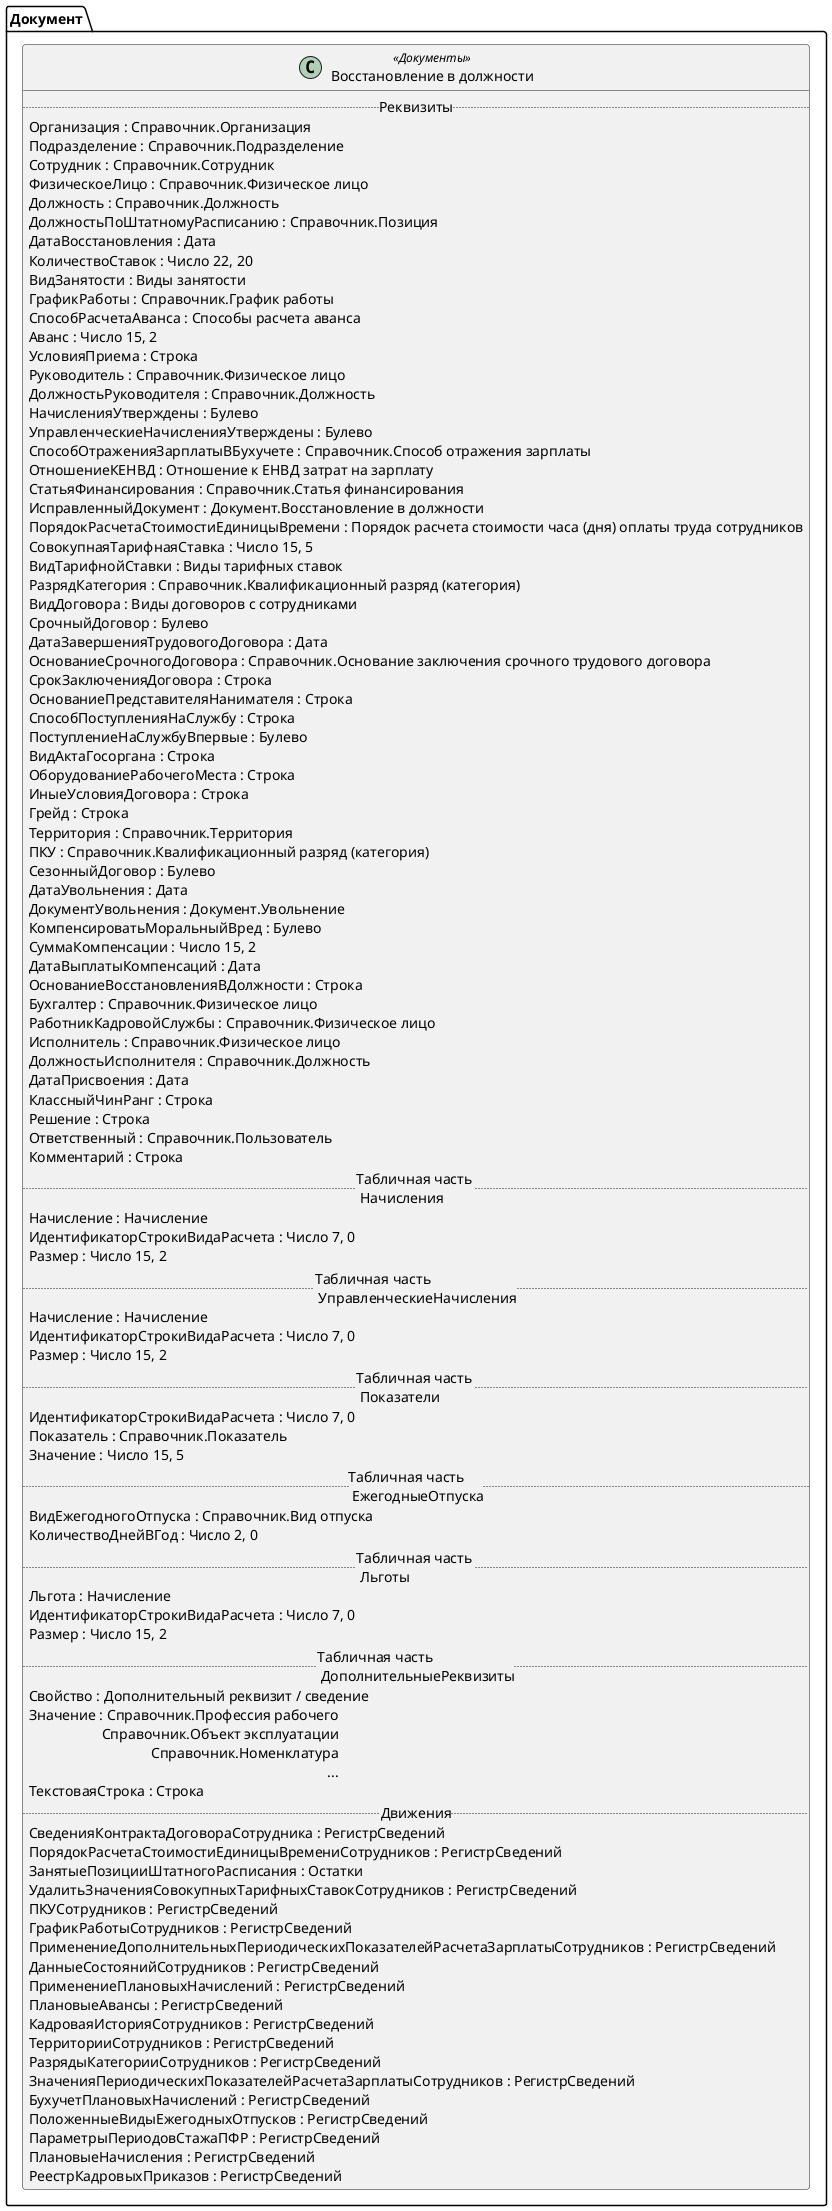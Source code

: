 ﻿@startuml ВосстановлениеВДолжности
'!include templates.wsd
'..\include templates.wsd
class Документ.ВосстановлениеВДолжности as "Восстановление в должности" <<Документы>>
{
..Реквизиты..
Организация : Справочник.Организация
Подразделение : Справочник.Подразделение
Сотрудник : Справочник.Сотрудник
ФизическоеЛицо : Справочник.Физическое лицо
Должность : Справочник.Должность
ДолжностьПоШтатномуРасписанию : Справочник.Позиция
ДатаВосстановления : Дата
КоличествоСтавок : Число 22, 20
ВидЗанятости : Виды занятости
ГрафикРаботы : Справочник.График работы
СпособРасчетаАванса : Способы расчета аванса
Аванс : Число 15, 2
УсловияПриема : Строка
Руководитель : Справочник.Физическое лицо
ДолжностьРуководителя : Справочник.Должность
НачисленияУтверждены : Булево
УправленческиеНачисленияУтверждены : Булево
СпособОтраженияЗарплатыВБухучете : Справочник.Способ отражения зарплаты
ОтношениеКЕНВД : Отношение к ЕНВД затрат на зарплату
СтатьяФинансирования : Справочник.Статья финансирования
ИсправленныйДокумент : Документ.Восстановление в должности
ПорядокРасчетаСтоимостиЕдиницыВремени : Порядок расчета стоимости часа (дня) оплаты труда сотрудников
СовокупнаяТарифнаяСтавка : Число 15, 5
ВидТарифнойСтавки : Виды тарифных ставок
РазрядКатегория : Справочник.Квалификационный разряд (категория)
ВидДоговора : Виды договоров с сотрудниками
СрочныйДоговор : Булево
ДатаЗавершенияТрудовогоДоговора : Дата
ОснованиеСрочногоДоговора : Справочник.Основание заключения срочного трудового договора
СрокЗаключенияДоговора : Строка
ОснованиеПредставителяНанимателя : Строка
СпособПоступленияНаСлужбу : Строка
ПоступлениеНаСлужбуВпервые : Булево
ВидАктаГосоргана : Строка
ОборудованиеРабочегоМеста : Строка
ИныеУсловияДоговора : Строка
Грейд : Строка
Территория : Справочник.Территория
ПКУ : Справочник.Квалификационный разряд (категория)
СезонныйДоговор : Булево
ДатаУвольнения : Дата
ДокументУвольнения : Документ.Увольнение
КомпенсироватьМоральныйВред : Булево
СуммаКомпенсации : Число 15, 2
ДатаВыплатыКомпенсаций : Дата
ОснованиеВосстановленияВДолжности : Строка
Бухгалтер : Справочник.Физическое лицо
РаботникКадровойСлужбы : Справочник.Физическое лицо
Исполнитель : Справочник.Физическое лицо
ДолжностьИсполнителя : Справочник.Должность
ДатаПрисвоения : Дата
КлассныйЧинРанг : Строка
Решение : Строка
Ответственный : Справочник.Пользователь
Комментарий : Строка
..Табличная часть \n Начисления..
Начисление : Начисление
ИдентификаторСтрокиВидаРасчета : Число 7, 0
Размер : Число 15, 2
..Табличная часть \n УправленческиеНачисления..
Начисление : Начисление
ИдентификаторСтрокиВидаРасчета : Число 7, 0
Размер : Число 15, 2
..Табличная часть \n Показатели..
ИдентификаторСтрокиВидаРасчета : Число 7, 0
Показатель : Справочник.Показатель
Значение : Число 15, 5
..Табличная часть \n ЕжегодныеОтпуска..
ВидЕжегодногоОтпуска : Справочник.Вид отпуска
КоличествоДнейВГод : Число 2, 0
..Табличная часть \n Льготы..
Льгота : Начисление
ИдентификаторСтрокиВидаРасчета : Число 7, 0
Размер : Число 15, 2
..Табличная часть \n ДополнительныеРеквизиты..
Свойство : Дополнительный реквизит / сведение
Значение : Справочник.Профессия рабочего\rСправочник.Объект эксплуатации\rСправочник.Номенклатура\r...
ТекстоваяСтрока : Строка
..Движения..
СведенияКонтрактаДоговораСотрудника : РегистрСведений
ПорядокРасчетаСтоимостиЕдиницыВремениСотрудников : РегистрСведений
ЗанятыеПозицииШтатногоРасписания : Остатки
УдалитьЗначенияСовокупныхТарифныхСтавокСотрудников : РегистрСведений
ПКУСотрудников : РегистрСведений
ГрафикРаботыСотрудников : РегистрСведений
ПрименениеДополнительныхПериодическихПоказателейРасчетаЗарплатыСотрудников : РегистрСведений
ДанныеСостоянийСотрудников : РегистрСведений
ПрименениеПлановыхНачислений : РегистрСведений
ПлановыеАвансы : РегистрСведений
КадроваяИсторияСотрудников : РегистрСведений
ТерриторииСотрудников : РегистрСведений
РазрядыКатегорииСотрудников : РегистрСведений
ЗначенияПериодическихПоказателейРасчетаЗарплатыСотрудников : РегистрСведений
БухучетПлановыхНачислений : РегистрСведений
ПоложенныеВидыЕжегодныхОтпусков : РегистрСведений
ПараметрыПериодовСтажаПФР : РегистрСведений
ПлановыеНачисления : РегистрСведений
РеестрКадровыхПриказов : РегистрСведений
}
@enduml
